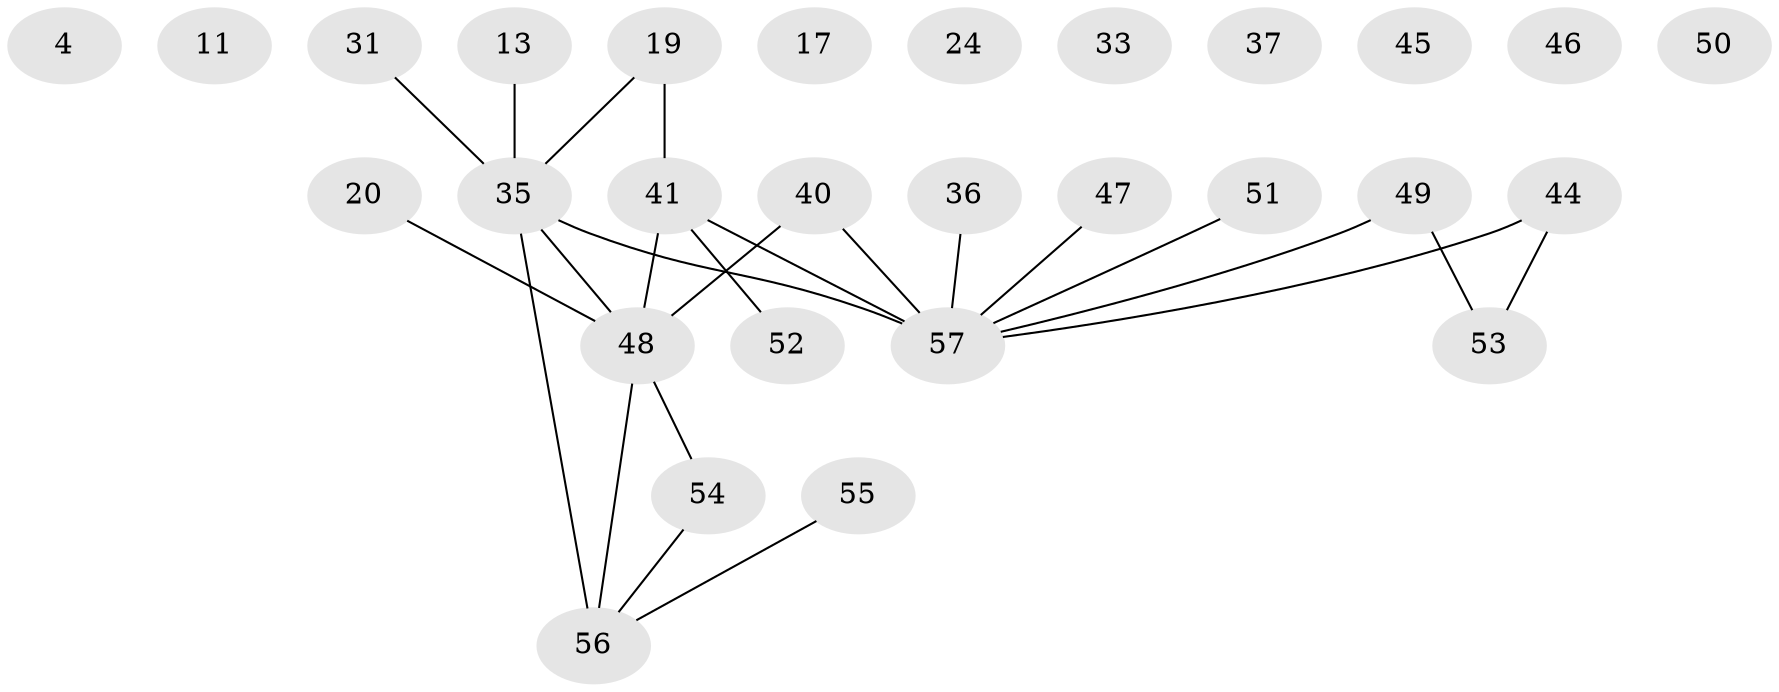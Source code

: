 // original degree distribution, {1: 0.19298245614035087, 3: 0.14035087719298245, 2: 0.2982456140350877, 0: 0.15789473684210525, 5: 0.05263157894736842, 4: 0.15789473684210525}
// Generated by graph-tools (version 1.1) at 2025/38/03/09/25 04:38:51]
// undirected, 28 vertices, 24 edges
graph export_dot {
graph [start="1"]
  node [color=gray90,style=filled];
  4;
  11;
  13;
  17;
  19;
  20;
  24;
  31;
  33;
  35 [super="+23+30+32"];
  36;
  37;
  40;
  41 [super="+9+34"];
  44 [super="+43"];
  45;
  46;
  47;
  48 [super="+27+39"];
  49;
  50;
  51;
  52 [super="+1"];
  53;
  54 [super="+42"];
  55 [super="+18"];
  56 [super="+8"];
  57 [super="+16+26+28"];
  13 -- 35;
  19 -- 41 [weight=2];
  19 -- 35 [weight=2];
  20 -- 48;
  31 -- 35 [weight=2];
  35 -- 56 [weight=2];
  35 -- 57 [weight=2];
  35 -- 48;
  36 -- 57;
  40 -- 57;
  40 -- 48;
  41 -- 57 [weight=2];
  41 -- 52;
  41 -- 48 [weight=2];
  44 -- 53;
  44 -- 57;
  47 -- 57;
  48 -- 56;
  48 -- 54;
  49 -- 53;
  49 -- 57;
  51 -- 57;
  54 -- 56;
  55 -- 56;
}
